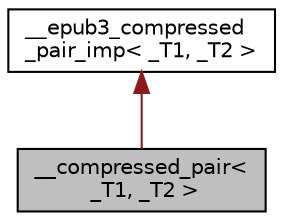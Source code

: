digraph "__compressed_pair&lt; _T1, _T2 &gt;"
{
  edge [fontname="Helvetica",fontsize="10",labelfontname="Helvetica",labelfontsize="10"];
  node [fontname="Helvetica",fontsize="10",shape=record];
  Node1 [label="__compressed_pair\<\l _T1, _T2 \>",height=0.2,width=0.4,color="black", fillcolor="grey75", style="filled" fontcolor="black"];
  Node2 -> Node1 [dir="back",color="firebrick4",fontsize="10",style="solid",fontname="Helvetica"];
  Node2 [label="__epub3_compressed\l_pair_imp\< _T1, _T2 \>",height=0.2,width=0.4,color="black", fillcolor="white", style="filled",URL="$class____epub3__compressed__pair__imp.xhtml"];
}
